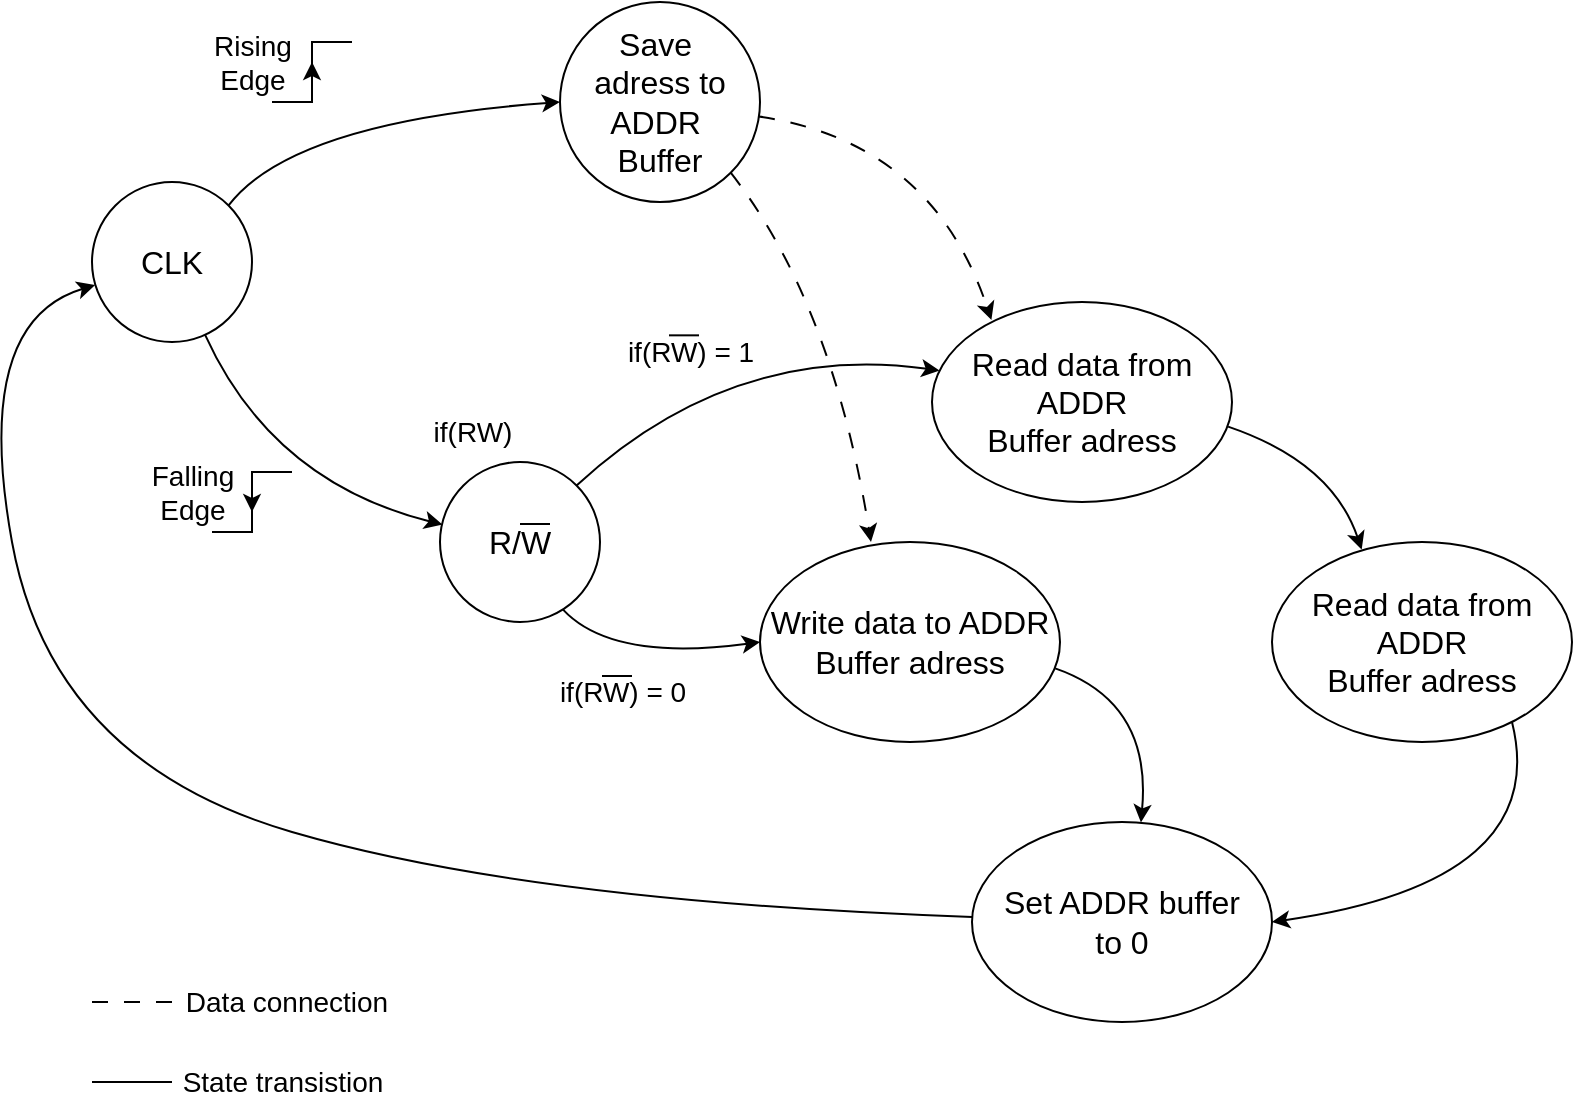 <mxfile version="24.7.17">
  <diagram name="Side-1" id="5PWZhnLOO64Eeo9xUPaG">
    <mxGraphModel dx="1049" dy="552" grid="1" gridSize="10" guides="1" tooltips="1" connect="1" arrows="1" fold="1" page="1" pageScale="1" pageWidth="827" pageHeight="1169" math="0" shadow="0">
      <root>
        <mxCell id="0" />
        <mxCell id="1" parent="0" />
        <mxCell id="JOUH1URA4CEPNsV2kuOo-4" style="rounded=0;orthogonalLoop=1;jettySize=auto;html=1;exitX=1;exitY=0;exitDx=0;exitDy=0;entryX=0;entryY=0.5;entryDx=0;entryDy=0;curved=1;" edge="1" parent="1" source="JOUH1URA4CEPNsV2kuOo-1" target="JOUH1URA4CEPNsV2kuOo-3">
          <mxGeometry relative="1" as="geometry">
            <Array as="points">
              <mxPoint x="260" y="240" />
            </Array>
          </mxGeometry>
        </mxCell>
        <mxCell id="JOUH1URA4CEPNsV2kuOo-14" style="rounded=0;orthogonalLoop=1;jettySize=auto;html=1;entryX=0.015;entryY=0.391;entryDx=0;entryDy=0;curved=1;entryPerimeter=0;" edge="1" parent="1" source="JOUH1URA4CEPNsV2kuOo-1" target="JOUH1URA4CEPNsV2kuOo-10">
          <mxGeometry relative="1" as="geometry">
            <Array as="points">
              <mxPoint x="250" y="420" />
            </Array>
          </mxGeometry>
        </mxCell>
        <mxCell id="JOUH1URA4CEPNsV2kuOo-1" value="&lt;font style=&quot;font-size: 16px;&quot;&gt;CLK&lt;/font&gt;" style="ellipse;whiteSpace=wrap;html=1;aspect=fixed;" vertex="1" parent="1">
          <mxGeometry x="160" y="270" width="80" height="80" as="geometry" />
        </mxCell>
        <mxCell id="JOUH1URA4CEPNsV2kuOo-2" value="" style="endArrow=none;html=1;rounded=0;" edge="1" parent="1">
          <mxGeometry width="50" height="50" relative="1" as="geometry">
            <mxPoint x="250" y="230" as="sourcePoint" />
            <mxPoint x="290" y="200" as="targetPoint" />
            <Array as="points">
              <mxPoint x="270" y="230" />
              <mxPoint x="270" y="200" />
            </Array>
          </mxGeometry>
        </mxCell>
        <mxCell id="JOUH1URA4CEPNsV2kuOo-3" value="&lt;font style=&quot;font-size: 16px;&quot;&gt;Save&amp;nbsp;&lt;/font&gt;&lt;div&gt;&lt;font style=&quot;font-size: 16px;&quot;&gt;adress to ADDR&amp;nbsp;&lt;/font&gt;&lt;/div&gt;&lt;div&gt;&lt;font style=&quot;font-size: 16px;&quot;&gt;Buffer&lt;/font&gt;&lt;/div&gt;" style="ellipse;whiteSpace=wrap;html=1;aspect=fixed;" vertex="1" parent="1">
          <mxGeometry x="394" y="180" width="100" height="100" as="geometry" />
        </mxCell>
        <mxCell id="JOUH1URA4CEPNsV2kuOo-6" value="" style="endArrow=classic;html=1;rounded=0;" edge="1" parent="1">
          <mxGeometry width="50" height="50" relative="1" as="geometry">
            <mxPoint x="270" y="220" as="sourcePoint" />
            <mxPoint x="270" y="210" as="targetPoint" />
          </mxGeometry>
        </mxCell>
        <mxCell id="JOUH1URA4CEPNsV2kuOo-7" value="Rising&lt;br style=&quot;font-size: 14px;&quot;&gt;Edge" style="text;html=1;align=center;verticalAlign=middle;resizable=0;points=[];autosize=1;strokeColor=none;fillColor=none;fontSize=14;" vertex="1" parent="1">
          <mxGeometry x="210" y="185" width="60" height="50" as="geometry" />
        </mxCell>
        <mxCell id="JOUH1URA4CEPNsV2kuOo-40" style="rounded=0;orthogonalLoop=1;jettySize=auto;html=1;exitX=0.769;exitY=0.923;exitDx=0;exitDy=0;curved=1;entryX=0;entryY=0.5;entryDx=0;entryDy=0;exitPerimeter=0;" edge="1" parent="1" source="JOUH1URA4CEPNsV2kuOo-10" target="JOUH1URA4CEPNsV2kuOo-23">
          <mxGeometry relative="1" as="geometry">
            <Array as="points">
              <mxPoint x="420" y="510" />
            </Array>
          </mxGeometry>
        </mxCell>
        <mxCell id="JOUH1URA4CEPNsV2kuOo-10" value="&lt;font style=&quot;font-size: 16px;&quot;&gt;R/W&lt;/font&gt;" style="ellipse;whiteSpace=wrap;html=1;aspect=fixed;" vertex="1" parent="1">
          <mxGeometry x="334" y="410" width="80" height="80" as="geometry" />
        </mxCell>
        <mxCell id="JOUH1URA4CEPNsV2kuOo-11" value="" style="endArrow=none;html=1;rounded=0;" edge="1" parent="1">
          <mxGeometry width="50" height="50" relative="1" as="geometry">
            <mxPoint x="220" y="445" as="sourcePoint" />
            <mxPoint x="260" y="415" as="targetPoint" />
            <Array as="points">
              <mxPoint x="240" y="445" />
              <mxPoint x="240" y="415" />
            </Array>
          </mxGeometry>
        </mxCell>
        <mxCell id="JOUH1URA4CEPNsV2kuOo-12" value="" style="endArrow=classic;html=1;rounded=0;" edge="1" parent="1">
          <mxGeometry width="50" height="50" relative="1" as="geometry">
            <mxPoint x="240" y="425" as="sourcePoint" />
            <mxPoint x="240" y="435" as="targetPoint" />
          </mxGeometry>
        </mxCell>
        <mxCell id="JOUH1URA4CEPNsV2kuOo-13" value="Falling&lt;br style=&quot;font-size: 14px;&quot;&gt;Edge" style="text;html=1;align=center;verticalAlign=middle;resizable=0;points=[];autosize=1;strokeColor=none;fillColor=none;fontSize=14;" vertex="1" parent="1">
          <mxGeometry x="180" y="400" width="60" height="50" as="geometry" />
        </mxCell>
        <mxCell id="JOUH1URA4CEPNsV2kuOo-15" value="" style="endArrow=none;html=1;rounded=0;" edge="1" parent="1">
          <mxGeometry width="50" height="50" relative="1" as="geometry">
            <mxPoint x="374" y="441" as="sourcePoint" />
            <mxPoint x="389" y="441" as="targetPoint" />
          </mxGeometry>
        </mxCell>
        <mxCell id="JOUH1URA4CEPNsV2kuOo-16" value="&lt;font style=&quot;font-size: 14px;&quot;&gt;if(RW)&lt;/font&gt;" style="text;html=1;align=center;verticalAlign=middle;resizable=0;points=[];autosize=1;strokeColor=none;fillColor=none;" vertex="1" parent="1">
          <mxGeometry x="320" y="380" width="60" height="30" as="geometry" />
        </mxCell>
        <mxCell id="JOUH1URA4CEPNsV2kuOo-17" value="&lt;font style=&quot;font-size: 16px;&quot;&gt;Read data from ADDR&lt;/font&gt;&lt;div style=&quot;font-size: 16px;&quot;&gt;&lt;font style=&quot;font-size: 16px;&quot;&gt;Buffer adress&lt;/font&gt;&lt;/div&gt;" style="ellipse;whiteSpace=wrap;html=1;" vertex="1" parent="1">
          <mxGeometry x="580" y="330" width="150" height="100" as="geometry" />
        </mxCell>
        <mxCell id="JOUH1URA4CEPNsV2kuOo-18" style="rounded=0;orthogonalLoop=1;jettySize=auto;html=1;exitX=1;exitY=0;exitDx=0;exitDy=0;entryX=0.025;entryY=0.343;entryDx=0;entryDy=0;entryPerimeter=0;curved=1;" edge="1" parent="1" source="JOUH1URA4CEPNsV2kuOo-10" target="JOUH1URA4CEPNsV2kuOo-17">
          <mxGeometry relative="1" as="geometry">
            <Array as="points">
              <mxPoint x="480" y="350" />
            </Array>
          </mxGeometry>
        </mxCell>
        <mxCell id="JOUH1URA4CEPNsV2kuOo-19" value="&lt;font style=&quot;font-size: 14px;&quot;&gt;if(RW) = 1&lt;/font&gt;" style="text;html=1;align=center;verticalAlign=middle;resizable=0;points=[];autosize=1;strokeColor=none;fillColor=none;" vertex="1" parent="1">
          <mxGeometry x="414" y="340" width="90" height="30" as="geometry" />
        </mxCell>
        <mxCell id="JOUH1URA4CEPNsV2kuOo-21" style="rounded=0;orthogonalLoop=1;jettySize=auto;html=1;entryX=0.198;entryY=0.09;entryDx=0;entryDy=0;entryPerimeter=0;dashed=1;dashPattern=8 8;curved=1;" edge="1" parent="1" source="JOUH1URA4CEPNsV2kuOo-3" target="JOUH1URA4CEPNsV2kuOo-17">
          <mxGeometry relative="1" as="geometry">
            <Array as="points">
              <mxPoint x="580" y="250" />
            </Array>
          </mxGeometry>
        </mxCell>
        <mxCell id="JOUH1URA4CEPNsV2kuOo-23" value="&lt;span style=&quot;font-size: 16px;&quot;&gt;Write data to ADDR Buffer adress&lt;/span&gt;" style="ellipse;whiteSpace=wrap;html=1;" vertex="1" parent="1">
          <mxGeometry x="494" y="450" width="150" height="100" as="geometry" />
        </mxCell>
        <mxCell id="JOUH1URA4CEPNsV2kuOo-24" style="rounded=0;orthogonalLoop=1;jettySize=auto;html=1;exitX=1;exitY=1;exitDx=0;exitDy=0;entryX=0.37;entryY=0;entryDx=0;entryDy=0;entryPerimeter=0;dashed=1;dashPattern=8 8;curved=1;" edge="1" parent="1" source="JOUH1URA4CEPNsV2kuOo-3" target="JOUH1URA4CEPNsV2kuOo-23">
          <mxGeometry relative="1" as="geometry">
            <Array as="points">
              <mxPoint x="530" y="330" />
            </Array>
          </mxGeometry>
        </mxCell>
        <mxCell id="JOUH1URA4CEPNsV2kuOo-25" value="&lt;font style=&quot;font-size: 16px;&quot;&gt;Read data from ADDR&lt;/font&gt;&lt;div style=&quot;font-size: 16px;&quot;&gt;&lt;font style=&quot;font-size: 16px;&quot;&gt;Buffer adress&lt;/font&gt;&lt;/div&gt;" style="ellipse;whiteSpace=wrap;html=1;" vertex="1" parent="1">
          <mxGeometry x="750" y="450" width="150" height="100" as="geometry" />
        </mxCell>
        <mxCell id="JOUH1URA4CEPNsV2kuOo-26" style="rounded=0;orthogonalLoop=1;jettySize=auto;html=1;entryX=0.299;entryY=0.038;entryDx=0;entryDy=0;entryPerimeter=0;curved=1;exitX=0.987;exitY=0.623;exitDx=0;exitDy=0;exitPerimeter=0;" edge="1" parent="1" source="JOUH1URA4CEPNsV2kuOo-17" target="JOUH1URA4CEPNsV2kuOo-25">
          <mxGeometry relative="1" as="geometry">
            <Array as="points">
              <mxPoint x="780" y="410" />
            </Array>
          </mxGeometry>
        </mxCell>
        <mxCell id="JOUH1URA4CEPNsV2kuOo-30" value="&lt;span style=&quot;font-size: 16px;&quot;&gt;Set ADDR buffer&lt;/span&gt;&lt;div&gt;&lt;span style=&quot;font-size: 16px;&quot;&gt;to 0&lt;/span&gt;&lt;/div&gt;" style="ellipse;whiteSpace=wrap;html=1;" vertex="1" parent="1">
          <mxGeometry x="600" y="590" width="150" height="100" as="geometry" />
        </mxCell>
        <mxCell id="JOUH1URA4CEPNsV2kuOo-31" style="rounded=0;orthogonalLoop=1;jettySize=auto;html=1;entryX=1;entryY=0.5;entryDx=0;entryDy=0;strokeColor=default;curved=1;" edge="1" parent="1" target="JOUH1URA4CEPNsV2kuOo-30">
          <mxGeometry relative="1" as="geometry">
            <mxPoint x="870" y="540" as="sourcePoint" />
            <Array as="points">
              <mxPoint x="890" y="620" />
            </Array>
          </mxGeometry>
        </mxCell>
        <mxCell id="JOUH1URA4CEPNsV2kuOo-32" style="rounded=0;orthogonalLoop=1;jettySize=auto;html=1;exitX=0.984;exitY=0.632;exitDx=0;exitDy=0;exitPerimeter=0;strokeColor=default;curved=1;entryX=0.563;entryY=0.002;entryDx=0;entryDy=0;entryPerimeter=0;" edge="1" parent="1" source="JOUH1URA4CEPNsV2kuOo-23" target="JOUH1URA4CEPNsV2kuOo-30">
          <mxGeometry relative="1" as="geometry">
            <mxPoint x="690" y="590" as="targetPoint" />
            <Array as="points">
              <mxPoint x="690" y="530" />
            </Array>
          </mxGeometry>
        </mxCell>
        <mxCell id="JOUH1URA4CEPNsV2kuOo-33" style="rounded=0;orthogonalLoop=1;jettySize=auto;html=1;entryX=0.019;entryY=0.644;entryDx=0;entryDy=0;entryPerimeter=0;curved=1;" edge="1" parent="1" source="JOUH1URA4CEPNsV2kuOo-30" target="JOUH1URA4CEPNsV2kuOo-1">
          <mxGeometry relative="1" as="geometry">
            <Array as="points">
              <mxPoint x="380" y="630" />
              <mxPoint x="140" y="560" />
              <mxPoint x="100" y="340" />
            </Array>
          </mxGeometry>
        </mxCell>
        <mxCell id="JOUH1URA4CEPNsV2kuOo-35" value="" style="endArrow=none;html=1;rounded=0;endFill=0;dashed=1;dashPattern=8 8;" edge="1" parent="1">
          <mxGeometry width="50" height="50" relative="1" as="geometry">
            <mxPoint x="160" y="680" as="sourcePoint" />
            <mxPoint x="200" y="680" as="targetPoint" />
          </mxGeometry>
        </mxCell>
        <mxCell id="JOUH1URA4CEPNsV2kuOo-37" value="&lt;font style=&quot;font-size: 14px;&quot;&gt;Data connection&lt;/font&gt;" style="text;html=1;align=center;verticalAlign=middle;resizable=0;points=[];autosize=1;strokeColor=none;fillColor=none;" vertex="1" parent="1">
          <mxGeometry x="197" y="665" width="120" height="30" as="geometry" />
        </mxCell>
        <mxCell id="JOUH1URA4CEPNsV2kuOo-38" value="" style="endArrow=none;html=1;rounded=0;" edge="1" parent="1">
          <mxGeometry width="50" height="50" relative="1" as="geometry">
            <mxPoint x="160" y="720" as="sourcePoint" />
            <mxPoint x="200" y="720" as="targetPoint" />
          </mxGeometry>
        </mxCell>
        <mxCell id="JOUH1URA4CEPNsV2kuOo-39" value="&lt;font style=&quot;font-size: 14px;&quot;&gt;State transistion&lt;/font&gt;" style="text;html=1;align=center;verticalAlign=middle;resizable=0;points=[];autosize=1;strokeColor=none;fillColor=none;" vertex="1" parent="1">
          <mxGeometry x="195" y="705" width="120" height="30" as="geometry" />
        </mxCell>
        <mxCell id="JOUH1URA4CEPNsV2kuOo-41" value="&lt;font style=&quot;font-size: 14px;&quot;&gt;if(RW) = 0&lt;/font&gt;" style="text;html=1;align=center;verticalAlign=middle;resizable=0;points=[];autosize=1;strokeColor=none;fillColor=none;" vertex="1" parent="1">
          <mxGeometry x="380" y="510" width="90" height="30" as="geometry" />
        </mxCell>
        <mxCell id="JOUH1URA4CEPNsV2kuOo-42" value="" style="endArrow=none;html=1;rounded=0;" edge="1" parent="1">
          <mxGeometry width="50" height="50" relative="1" as="geometry">
            <mxPoint x="415" y="517" as="sourcePoint" />
            <mxPoint x="430" y="517" as="targetPoint" />
          </mxGeometry>
        </mxCell>
        <mxCell id="JOUH1URA4CEPNsV2kuOo-43" value="" style="endArrow=none;html=1;rounded=0;" edge="1" parent="1">
          <mxGeometry width="50" height="50" relative="1" as="geometry">
            <mxPoint x="448.5" y="346.67" as="sourcePoint" />
            <mxPoint x="463.5" y="346.67" as="targetPoint" />
          </mxGeometry>
        </mxCell>
      </root>
    </mxGraphModel>
  </diagram>
</mxfile>
